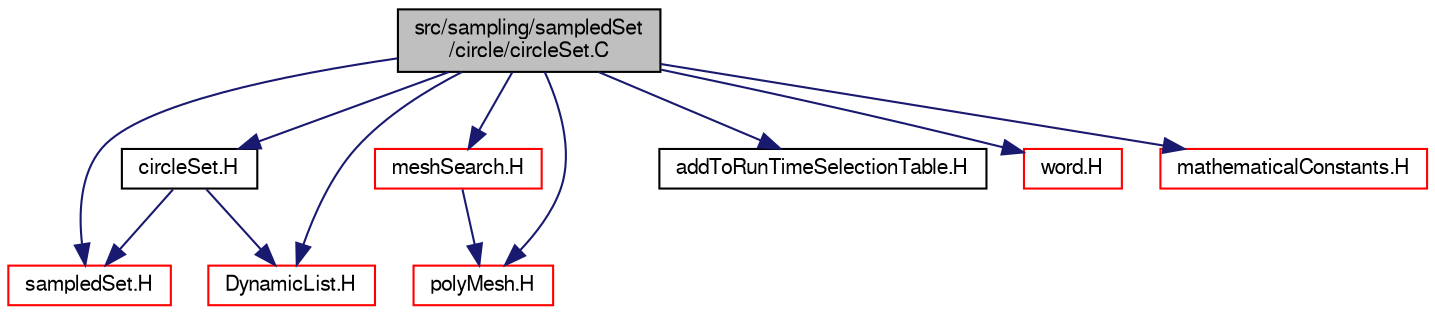 digraph "src/sampling/sampledSet/circle/circleSet.C"
{
  bgcolor="transparent";
  edge [fontname="FreeSans",fontsize="10",labelfontname="FreeSans",labelfontsize="10"];
  node [fontname="FreeSans",fontsize="10",shape=record];
  Node0 [label="src/sampling/sampledSet\l/circle/circleSet.C",height=0.2,width=0.4,color="black", fillcolor="grey75", style="filled", fontcolor="black"];
  Node0 -> Node1 [color="midnightblue",fontsize="10",style="solid",fontname="FreeSans"];
  Node1 [label="circleSet.H",height=0.2,width=0.4,color="black",URL="$a14609.html"];
  Node1 -> Node2 [color="midnightblue",fontsize="10",style="solid",fontname="FreeSans"];
  Node2 [label="sampledSet.H",height=0.2,width=0.4,color="red",URL="$a14657.html"];
  Node1 -> Node72 [color="midnightblue",fontsize="10",style="solid",fontname="FreeSans"];
  Node72 [label="DynamicList.H",height=0.2,width=0.4,color="red",URL="$a08633.html"];
  Node0 -> Node2 [color="midnightblue",fontsize="10",style="solid",fontname="FreeSans"];
  Node0 -> Node115 [color="midnightblue",fontsize="10",style="solid",fontname="FreeSans"];
  Node115 [label="meshSearch.H",height=0.2,width=0.4,color="red",URL="$a07625.html"];
  Node115 -> Node118 [color="midnightblue",fontsize="10",style="solid",fontname="FreeSans"];
  Node118 [label="polyMesh.H",height=0.2,width=0.4,color="red",URL="$a11630.html"];
  Node0 -> Node72 [color="midnightblue",fontsize="10",style="solid",fontname="FreeSans"];
  Node0 -> Node118 [color="midnightblue",fontsize="10",style="solid",fontname="FreeSans"];
  Node0 -> Node226 [color="midnightblue",fontsize="10",style="solid",fontname="FreeSans"];
  Node226 [label="addToRunTimeSelectionTable.H",height=0.2,width=0.4,color="black",URL="$a09263.html",tooltip="Macros for easy insertion into run-time selection tables. "];
  Node0 -> Node18 [color="midnightblue",fontsize="10",style="solid",fontname="FreeSans"];
  Node18 [label="word.H",height=0.2,width=0.4,color="red",URL="$a12662.html"];
  Node0 -> Node227 [color="midnightblue",fontsize="10",style="solid",fontname="FreeSans"];
  Node227 [label="mathematicalConstants.H",height=0.2,width=0.4,color="red",URL="$a10238.html"];
}
